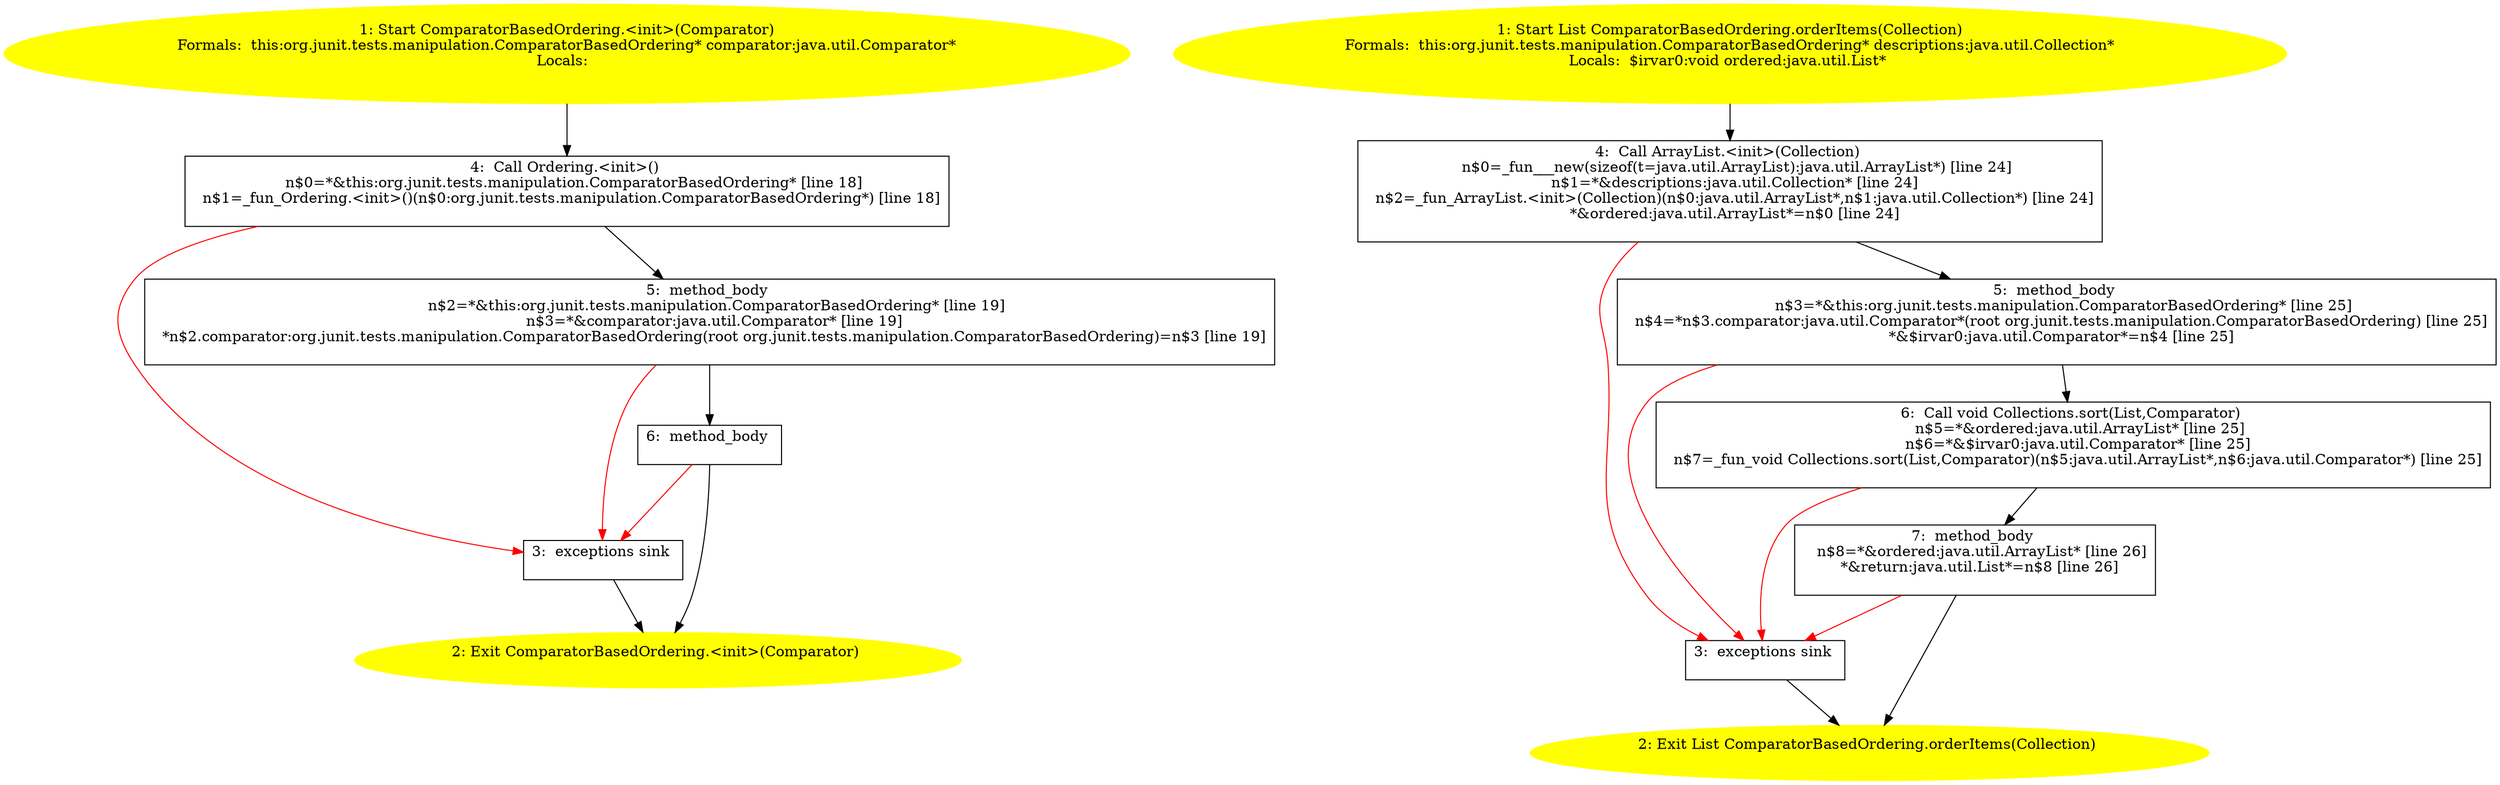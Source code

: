 /* @generated */
digraph cfg {
"org.junit.tests.manipulation.ComparatorBasedOrdering.<init>(java.util.Comparator).85c223bad01cb4acd96de64cd3f33b13_1" [label="1: Start ComparatorBasedOrdering.<init>(Comparator)\nFormals:  this:org.junit.tests.manipulation.ComparatorBasedOrdering* comparator:java.util.Comparator*\nLocals:  \n  " color=yellow style=filled]
	

	 "org.junit.tests.manipulation.ComparatorBasedOrdering.<init>(java.util.Comparator).85c223bad01cb4acd96de64cd3f33b13_1" -> "org.junit.tests.manipulation.ComparatorBasedOrdering.<init>(java.util.Comparator).85c223bad01cb4acd96de64cd3f33b13_4" ;
"org.junit.tests.manipulation.ComparatorBasedOrdering.<init>(java.util.Comparator).85c223bad01cb4acd96de64cd3f33b13_2" [label="2: Exit ComparatorBasedOrdering.<init>(Comparator) \n  " color=yellow style=filled]
	

"org.junit.tests.manipulation.ComparatorBasedOrdering.<init>(java.util.Comparator).85c223bad01cb4acd96de64cd3f33b13_3" [label="3:  exceptions sink \n  " shape="box"]
	

	 "org.junit.tests.manipulation.ComparatorBasedOrdering.<init>(java.util.Comparator).85c223bad01cb4acd96de64cd3f33b13_3" -> "org.junit.tests.manipulation.ComparatorBasedOrdering.<init>(java.util.Comparator).85c223bad01cb4acd96de64cd3f33b13_2" ;
"org.junit.tests.manipulation.ComparatorBasedOrdering.<init>(java.util.Comparator).85c223bad01cb4acd96de64cd3f33b13_4" [label="4:  Call Ordering.<init>() \n   n$0=*&this:org.junit.tests.manipulation.ComparatorBasedOrdering* [line 18]\n  n$1=_fun_Ordering.<init>()(n$0:org.junit.tests.manipulation.ComparatorBasedOrdering*) [line 18]\n " shape="box"]
	

	 "org.junit.tests.manipulation.ComparatorBasedOrdering.<init>(java.util.Comparator).85c223bad01cb4acd96de64cd3f33b13_4" -> "org.junit.tests.manipulation.ComparatorBasedOrdering.<init>(java.util.Comparator).85c223bad01cb4acd96de64cd3f33b13_5" ;
	 "org.junit.tests.manipulation.ComparatorBasedOrdering.<init>(java.util.Comparator).85c223bad01cb4acd96de64cd3f33b13_4" -> "org.junit.tests.manipulation.ComparatorBasedOrdering.<init>(java.util.Comparator).85c223bad01cb4acd96de64cd3f33b13_3" [color="red" ];
"org.junit.tests.manipulation.ComparatorBasedOrdering.<init>(java.util.Comparator).85c223bad01cb4acd96de64cd3f33b13_5" [label="5:  method_body \n   n$2=*&this:org.junit.tests.manipulation.ComparatorBasedOrdering* [line 19]\n  n$3=*&comparator:java.util.Comparator* [line 19]\n  *n$2.comparator:org.junit.tests.manipulation.ComparatorBasedOrdering(root org.junit.tests.manipulation.ComparatorBasedOrdering)=n$3 [line 19]\n " shape="box"]
	

	 "org.junit.tests.manipulation.ComparatorBasedOrdering.<init>(java.util.Comparator).85c223bad01cb4acd96de64cd3f33b13_5" -> "org.junit.tests.manipulation.ComparatorBasedOrdering.<init>(java.util.Comparator).85c223bad01cb4acd96de64cd3f33b13_6" ;
	 "org.junit.tests.manipulation.ComparatorBasedOrdering.<init>(java.util.Comparator).85c223bad01cb4acd96de64cd3f33b13_5" -> "org.junit.tests.manipulation.ComparatorBasedOrdering.<init>(java.util.Comparator).85c223bad01cb4acd96de64cd3f33b13_3" [color="red" ];
"org.junit.tests.manipulation.ComparatorBasedOrdering.<init>(java.util.Comparator).85c223bad01cb4acd96de64cd3f33b13_6" [label="6:  method_body \n  " shape="box"]
	

	 "org.junit.tests.manipulation.ComparatorBasedOrdering.<init>(java.util.Comparator).85c223bad01cb4acd96de64cd3f33b13_6" -> "org.junit.tests.manipulation.ComparatorBasedOrdering.<init>(java.util.Comparator).85c223bad01cb4acd96de64cd3f33b13_2" ;
	 "org.junit.tests.manipulation.ComparatorBasedOrdering.<init>(java.util.Comparator).85c223bad01cb4acd96de64cd3f33b13_6" -> "org.junit.tests.manipulation.ComparatorBasedOrdering.<init>(java.util.Comparator).85c223bad01cb4acd96de64cd3f33b13_3" [color="red" ];
"org.junit.tests.manipulation.ComparatorBasedOrdering.orderItems(java.util.Collection):java.util.List.66bf3dedbfd721e21ee9eeb6fb188486_1" [label="1: Start List ComparatorBasedOrdering.orderItems(Collection)\nFormals:  this:org.junit.tests.manipulation.ComparatorBasedOrdering* descriptions:java.util.Collection*\nLocals:  $irvar0:void ordered:java.util.List* \n  " color=yellow style=filled]
	

	 "org.junit.tests.manipulation.ComparatorBasedOrdering.orderItems(java.util.Collection):java.util.List.66bf3dedbfd721e21ee9eeb6fb188486_1" -> "org.junit.tests.manipulation.ComparatorBasedOrdering.orderItems(java.util.Collection):java.util.List.66bf3dedbfd721e21ee9eeb6fb188486_4" ;
"org.junit.tests.manipulation.ComparatorBasedOrdering.orderItems(java.util.Collection):java.util.List.66bf3dedbfd721e21ee9eeb6fb188486_2" [label="2: Exit List ComparatorBasedOrdering.orderItems(Collection) \n  " color=yellow style=filled]
	

"org.junit.tests.manipulation.ComparatorBasedOrdering.orderItems(java.util.Collection):java.util.List.66bf3dedbfd721e21ee9eeb6fb188486_3" [label="3:  exceptions sink \n  " shape="box"]
	

	 "org.junit.tests.manipulation.ComparatorBasedOrdering.orderItems(java.util.Collection):java.util.List.66bf3dedbfd721e21ee9eeb6fb188486_3" -> "org.junit.tests.manipulation.ComparatorBasedOrdering.orderItems(java.util.Collection):java.util.List.66bf3dedbfd721e21ee9eeb6fb188486_2" ;
"org.junit.tests.manipulation.ComparatorBasedOrdering.orderItems(java.util.Collection):java.util.List.66bf3dedbfd721e21ee9eeb6fb188486_4" [label="4:  Call ArrayList.<init>(Collection) \n   n$0=_fun___new(sizeof(t=java.util.ArrayList):java.util.ArrayList*) [line 24]\n  n$1=*&descriptions:java.util.Collection* [line 24]\n  n$2=_fun_ArrayList.<init>(Collection)(n$0:java.util.ArrayList*,n$1:java.util.Collection*) [line 24]\n  *&ordered:java.util.ArrayList*=n$0 [line 24]\n " shape="box"]
	

	 "org.junit.tests.manipulation.ComparatorBasedOrdering.orderItems(java.util.Collection):java.util.List.66bf3dedbfd721e21ee9eeb6fb188486_4" -> "org.junit.tests.manipulation.ComparatorBasedOrdering.orderItems(java.util.Collection):java.util.List.66bf3dedbfd721e21ee9eeb6fb188486_5" ;
	 "org.junit.tests.manipulation.ComparatorBasedOrdering.orderItems(java.util.Collection):java.util.List.66bf3dedbfd721e21ee9eeb6fb188486_4" -> "org.junit.tests.manipulation.ComparatorBasedOrdering.orderItems(java.util.Collection):java.util.List.66bf3dedbfd721e21ee9eeb6fb188486_3" [color="red" ];
"org.junit.tests.manipulation.ComparatorBasedOrdering.orderItems(java.util.Collection):java.util.List.66bf3dedbfd721e21ee9eeb6fb188486_5" [label="5:  method_body \n   n$3=*&this:org.junit.tests.manipulation.ComparatorBasedOrdering* [line 25]\n  n$4=*n$3.comparator:java.util.Comparator*(root org.junit.tests.manipulation.ComparatorBasedOrdering) [line 25]\n  *&$irvar0:java.util.Comparator*=n$4 [line 25]\n " shape="box"]
	

	 "org.junit.tests.manipulation.ComparatorBasedOrdering.orderItems(java.util.Collection):java.util.List.66bf3dedbfd721e21ee9eeb6fb188486_5" -> "org.junit.tests.manipulation.ComparatorBasedOrdering.orderItems(java.util.Collection):java.util.List.66bf3dedbfd721e21ee9eeb6fb188486_6" ;
	 "org.junit.tests.manipulation.ComparatorBasedOrdering.orderItems(java.util.Collection):java.util.List.66bf3dedbfd721e21ee9eeb6fb188486_5" -> "org.junit.tests.manipulation.ComparatorBasedOrdering.orderItems(java.util.Collection):java.util.List.66bf3dedbfd721e21ee9eeb6fb188486_3" [color="red" ];
"org.junit.tests.manipulation.ComparatorBasedOrdering.orderItems(java.util.Collection):java.util.List.66bf3dedbfd721e21ee9eeb6fb188486_6" [label="6:  Call void Collections.sort(List,Comparator) \n   n$5=*&ordered:java.util.ArrayList* [line 25]\n  n$6=*&$irvar0:java.util.Comparator* [line 25]\n  n$7=_fun_void Collections.sort(List,Comparator)(n$5:java.util.ArrayList*,n$6:java.util.Comparator*) [line 25]\n " shape="box"]
	

	 "org.junit.tests.manipulation.ComparatorBasedOrdering.orderItems(java.util.Collection):java.util.List.66bf3dedbfd721e21ee9eeb6fb188486_6" -> "org.junit.tests.manipulation.ComparatorBasedOrdering.orderItems(java.util.Collection):java.util.List.66bf3dedbfd721e21ee9eeb6fb188486_7" ;
	 "org.junit.tests.manipulation.ComparatorBasedOrdering.orderItems(java.util.Collection):java.util.List.66bf3dedbfd721e21ee9eeb6fb188486_6" -> "org.junit.tests.manipulation.ComparatorBasedOrdering.orderItems(java.util.Collection):java.util.List.66bf3dedbfd721e21ee9eeb6fb188486_3" [color="red" ];
"org.junit.tests.manipulation.ComparatorBasedOrdering.orderItems(java.util.Collection):java.util.List.66bf3dedbfd721e21ee9eeb6fb188486_7" [label="7:  method_body \n   n$8=*&ordered:java.util.ArrayList* [line 26]\n  *&return:java.util.List*=n$8 [line 26]\n " shape="box"]
	

	 "org.junit.tests.manipulation.ComparatorBasedOrdering.orderItems(java.util.Collection):java.util.List.66bf3dedbfd721e21ee9eeb6fb188486_7" -> "org.junit.tests.manipulation.ComparatorBasedOrdering.orderItems(java.util.Collection):java.util.List.66bf3dedbfd721e21ee9eeb6fb188486_2" ;
	 "org.junit.tests.manipulation.ComparatorBasedOrdering.orderItems(java.util.Collection):java.util.List.66bf3dedbfd721e21ee9eeb6fb188486_7" -> "org.junit.tests.manipulation.ComparatorBasedOrdering.orderItems(java.util.Collection):java.util.List.66bf3dedbfd721e21ee9eeb6fb188486_3" [color="red" ];
}
